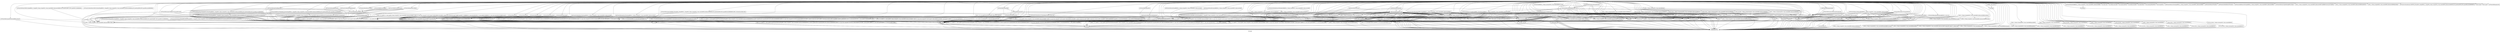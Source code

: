 digraph "Call graph" {
	label="Call graph";

	Node0x804f372a0 [shape=record,label="{external node}"];
	Node0x804f372a0 -> Node0x804f37060;
	Node0x804f372a0 -> Node0x804efbb80;
	Node0x804f372a0 -> Node0x804efbb20;
	Node0x804f372a0 -> Node0x804efbfa0;
	Node0x804f372a0 -> Node0x804efba60;
	Node0x804f372a0 -> Node0x804f371b0;
	Node0x804f372a0 -> Node0x804f37000;
	Node0x804f372a0 -> Node0x804efbd90;
	Node0x804f372a0 -> Node0x804efbeb0;
	Node0x804f372a0 -> Node0x804efbd00;
	Node0x804f372a0 -> Node0x804efbc70;
	Node0x804f372a0 -> Node0x805461b50;
	Node0x804f372a0 -> Node0x805461a90;
	Node0x804f372a0 -> Node0x805461be0;
	Node0x804f372a0 -> Node0x805461ca0;
	Node0x804f372a0 -> Node0x805461d00;
	Node0x804f372a0 -> Node0x805461f40;
	Node0x804f372a0 -> Node0x805461fa0;
	Node0x804f372a0 -> Node0x805461d60;
	Node0x804f372a0 -> Node0x805461dc0;
	Node0x804f372a0 -> Node0x805461e20;
	Node0x804f372a0 -> Node0x805461e80;
	Node0x804f372a0 -> Node0x805461ee0;
	Node0x804f372a0 -> Node0x8050d1000;
	Node0x804f372a0 -> Node0x8050d1060;
	Node0x804f372a0 -> Node0x8050d11e0;
	Node0x804f372a0 -> Node0x8050d10c0;
	Node0x804f372a0 -> Node0x8050d1120;
	Node0x804f372a0 -> Node0x8050d1180;
	Node0x804f372a0 -> Node0x8050d1240;
	Node0x804f372a0 -> Node0x8050d12a0;
	Node0x804f372a0 -> Node0x8050d1300;
	Node0x804f372a0 -> Node0x8050d1360;
	Node0x804f372a0 -> Node0x8050d13c0;
	Node0x804f372a0 -> Node0x8050d1540;
	Node0x804f372a0 -> Node0x8050d14e0;
	Node0x804f372a0 -> Node0x8050d15a0;
	Node0x804f372a0 -> Node0x8050d1600;
	Node0x804f372a0 -> Node0x8050d1660;
	Node0x804f372a0 -> Node0x8050d16c0;
	Node0x804f372a0 -> Node0x8050d1720;
	Node0x804f372a0 -> Node0x8050d1780;
	Node0x804f372a0 -> Node0x8050d18a0;
	Node0x804f372a0 -> Node0x8050d17e0;
	Node0x804f372a0 -> Node0x8050d1840;
	Node0x804f372a0 -> Node0x8050d1900;
	Node0x804f372a0 -> Node0x8050d1960;
	Node0x804f372a0 -> Node0x8050d1a20;
	Node0x804f372a0 -> Node0x8050d1ae0;
	Node0x804f372a0 -> Node0x8050d1b40;
	Node0x804f372a0 -> Node0x8050d1a80;
	Node0x804f372a0 -> Node0x8050d19c0;
	Node0x804f372a0 -> Node0x8050d1ba0;
	Node0x804f372a0 -> Node0x8050d1c00;
	Node0x804f372a0 -> Node0x8050d1c60;
	Node0x804f372a0 -> Node0x8050d1cc0;
	Node0x804f372a0 -> Node0x8050d1d20;
	Node0x804f372a0 -> Node0x8050d1d80;
	Node0x804f372a0 -> Node0x8050d1de0;
	Node0x804f372a0 -> Node0x8050d1f60;
	Node0x804f372a0 -> Node0x8050d1fc0;
	Node0x804f372a0 -> Node0x8050d2020;
	Node0x804f372a0 -> Node0x8050d1e40;
	Node0x804f372a0 -> Node0x8050d1ea0;
	Node0x804f372a0 -> Node0x8050d1f00;
	Node0x804f372a0 -> Node0x8050d2080;
	Node0x804f372a0 -> Node0x8050d20e0;
	Node0x804f372a0 -> Node0x8050d2140;
	Node0x804f372a0 -> Node0x8050d21a0;
	Node0x804f372a0 -> Node0x8050d2200;
	Node0x804f372a0 -> Node0x8050d2260;
	Node0x804f372a0 -> Node0x8050d22c0;
	Node0x804f372a0 -> Node0x8050d2320;
	Node0x804f372a0 -> Node0x8050d23e0;
	Node0x804f372a0 -> Node0x8050d2380;
	Node0x804f372a0 -> Node0x8050d2440;
	Node0x804f372a0 -> Node0x8050d1480;
	Node0x804f372a0 -> Node0x8050d24a0;
	Node0x804f372a0 -> Node0x8050d2500;
	Node0x804f372a0 -> Node0x8050d2740;
	Node0x804f372a0 -> Node0x8050d25c0;
	Node0x804f372a0 -> Node0x8050d2620;
	Node0x804f372a0 -> Node0x8050d2680;
	Node0x804f372a0 -> Node0x8050d26e0;
	Node0x804f372a0 -> Node0x8050d27a0;
	Node0x804f372a0 -> Node0x8050d2800;
	Node0x804f372a0 -> Node0x8050d2860;
	Node0x804f372a0 -> Node0x8050d28c0;
	Node0x804f372a0 -> Node0x8050d2920;
	Node0x804f372a0 -> Node0x8050d2980;
	Node0x804f372a0 -> Node0x8050d29e0;
	Node0x804f372a0 -> Node0x8050d2a40;
	Node0x804f372a0 -> Node0x8050d2aa0;
	Node0x804f372a0 -> Node0x8050d2b00;
	Node0x804f372a0 -> Node0x8050d2b60;
	Node0x804f372a0 -> Node0x8050d2bc0;
	Node0x804f372a0 -> Node0x8050d2c20;
	Node0x804f372a0 -> Node0x8050d2c80;
	Node0x804f372a0 -> Node0x8050d2ce0;
	Node0x804f372a0 -> Node0x8050d2d40;
	Node0x804f372a0 -> Node0x8050d2da0;
	Node0x804f372a0 -> Node0x8050d2e00;
	Node0x804f372a0 -> Node0x8050d2e60;
	Node0x804f372a0 -> Node0x8050d2ec0;
	Node0x804f372a0 -> Node0x8050d2f20;
	Node0x804f372a0 -> Node0x8050d2f80;
	Node0x804f372a0 -> Node0x8050d2fe0;
	Node0x804f372a0 -> Node0x8050d3040;
	Node0x804f372a0 -> Node0x8050d30a0;
	Node0x804f372a0 -> Node0x8050d3100;
	Node0x804f372a0 -> Node0x8050d3160;
	Node0x804f372a0 -> Node0x8050d31c0;
	Node0x804f372a0 -> Node0x8050d3220;
	Node0x804f372a0 -> Node0x8050d3280;
	Node0x804f372a0 -> Node0x8050d32e0;
	Node0x804f372a0 -> Node0x8050d3340;
	Node0x804f372a0 -> Node0x8050d33a0;
	Node0x804f372a0 -> Node0x8050d3400;
	Node0x804f372a0 -> Node0x8050d3460;
	Node0x804f372a0 -> Node0x8050d34c0;
	Node0x804f372a0 -> Node0x8050d3520;
	Node0x804f372a0 -> Node0x8050d3580;
	Node0x804f372a0 -> Node0x8050d35e0;
	Node0x804f372a0 -> Node0x8050d3640;
	Node0x804f372a0 -> Node0x8050d36a0;
	Node0x804f372a0 -> Node0x8050d3700;
	Node0x804f372a0 -> Node0x8050d3760;
	Node0x804f372a0 -> Node0x8050d37c0;
	Node0x804f372a0 -> Node0x8050d3820;
	Node0x804f372a0 -> Node0x8050d3880;
	Node0x804f372a0 -> Node0x8050d38e0;
	Node0x804f372a0 -> Node0x8050d3940;
	Node0x804f372a0 -> Node0x8050d39a0;
	Node0x804f372a0 -> Node0x8050d3a00;
	Node0x804f372a0 -> Node0x8050d3a60;
	Node0x804f372a0 -> Node0x8050d3ac0;
	Node0x804f372a0 -> Node0x8050d3b20;
	Node0x804f372a0 -> Node0x8050d3b80;
	Node0x804f372a0 -> Node0x8050d3be0;
	Node0x804f372a0 -> Node0x8050d3c40;
	Node0x804f372a0 -> Node0x8050d3ca0;
	Node0x804f372a0 -> Node0x8050d3d00;
	Node0x804f372a0 -> Node0x8050d3d60;
	Node0x804f372a0 -> Node0x8050d3dc0;
	Node0x804f372a0 -> Node0x8050d3e20;
	Node0x804f372a0 -> Node0x8050d3e80;
	Node0x804f372a0 -> Node0x8050d3ee0;
	Node0x804f372a0 -> Node0x8050d3f40;
	Node0x804f372a0 -> Node0x8050d3fa0;
	Node0x804f372a0 -> Node0x805462000;
	Node0x804f372a0 -> Node0x805462060;
	Node0x804f372a0 -> Node0x8054620c0;
	Node0x804f372a0 -> Node0x805462120;
	Node0x804f372a0 -> Node0x805462180;
	Node0x804f372a0 -> Node0x8054621e0;
	Node0x804f372a0 -> Node0x8050d1420;
	Node0x804f372a0 -> Node0x805462240;
	Node0x804f372a0 -> Node0x8054622a0;
	Node0x804f372a0 -> Node0x805462300;
	Node0x804f372a0 -> Node0x805462360;
	Node0x804f372a0 -> Node0x8054623c0;
	Node0x804f372a0 -> Node0x805462420;
	Node0x804f372a0 -> Node0x805462480;
	Node0x804f372a0 -> Node0x8054624e0;
	Node0x804f372a0 -> Node0x805462540;
	Node0x804f372a0 -> Node0x8054625a0;
	Node0x804f372a0 -> Node0x805462600;
	Node0x804f372a0 -> Node0x805462660;
	Node0x804f372a0 -> Node0x8054626c0;
	Node0x804f372a0 -> Node0x805462720;
	Node0x804f372a0 -> Node0x805462780;
	Node0x804f372a0 -> Node0x805461c40;
	Node0x804f372a0 -> Node0x8054627e0;
	Node0x804f372a0 -> Node0x805462840;
	Node0x804f372a0 -> Node0x8054628a0;
	Node0x804f372a0 -> Node0x805462900;
	Node0x804f372a0 -> Node0x8050d2560;
	Node0x804f372a0 -> Node0x805462960;
	Node0x804f372a0 -> Node0x8054629c0;
	Node0x804f372a0 -> Node0x805462a20;
	Node0x804f372a0 -> Node0x805462a80;
	Node0x804f372a0 -> Node0x805462ae0;
	Node0x804f372a0 -> Node0x805462b40;
	Node0x804f372a0 -> Node0x805462ba0;
	Node0x804f372a0 -> Node0x805462c00;
	Node0x804f372a0 -> Node0x805462c60;
	Node0x804f372a0 -> Node0x805462cc0;
	Node0x804f372a0 -> Node0x805462d20;
	Node0x804f372a0 -> Node0x805462d80;
	Node0x804f372a0 -> Node0x805462de0;
	Node0x804f37060 [shape=record,label="{_ZN7DevdCtl8ConsumerD2Ev}"];
	Node0x804f37060 -> Node0x804f371b0;
	Node0x804f37060 -> Node0x804f37000;
	Node0x804f37060 -> Node0x804efbfa0;
	Node0x804f37060 -> Node0x804efbd90;
	Node0x804f37060 -> Node0x804efbeb0;
	Node0x804f37060 -> Node0x804efbd00;
	Node0x804f37060 -> Node0x804efbc70;
	Node0x804efbb80 [shape=record,label="{_ZN7DevdCtl8ConsumerD0Ev}"];
	Node0x804efbb80 -> Node0x804f37060;
	Node0x804efbb80 -> Node0x804efbfa0;
	Node0x804efbb20 [shape=record,label="{llvm.dbg.value}"];
	Node0x804efbfa0 [shape=record,label="{_ZdlPv}"];
	Node0x804efbfa0 -> Node0x804f372d0;
	Node0x804efba60 [shape=record,label="{__gxx_personality_v0}"];
	Node0x804efba60 -> Node0x804f372d0;
	Node0x804f371b0 [shape=record,label="{syslog}"];
	Node0x804f371b0 -> Node0x804f372d0;
	Node0x804f37000 [shape=record,label="{close}"];
	Node0x804f37000 -> Node0x804f372d0;
	Node0x804efbd90 [shape=record,label="{_ZNSt3__16__treeINS_12__value_typeINS_4pairIN7DevdCtl5Event4TypeENS_12basic_stringIcNS_11char_traitsIcEENS_9allocatorIcEEEEEEPFPS4_S5_RNS_3mapISB_SB_NS_4lessISB_EENS9_INS2_IKSB_SB_EEEEEERSH_EEENS_19__map_value_compareISC_SP_NSF_ISC_EELb1EEENS9_ISP_EEE7destroyEPNS_11__tree_nodeISP_PvEE}"];
	Node0x804efbd90 -> Node0x804efbd90;
	Node0x804efbd90 -> Node0x804efbd90;
	Node0x804efbd90 -> Node0x804efbfa0;
	Node0x804efbd90 -> Node0x804efbfa0;
	Node0x804efbeb0 [shape=record,label="{_ZNSt3__110__list_impIPN7DevdCtl5EventENS_9allocatorIS3_EEED2Ev}"];
	Node0x804efbeb0 -> Node0x804efbfa0;
	Node0x804efbd00 [shape=record,label="{_ZN7DevdCtl12EventFactoryD2Ev}"];
	Node0x804efbd00 -> Node0x804efbd90;
	Node0x804efbc70 [shape=record,label="{__clang_call_terminate}"];
	Node0x804efbc70 -> Node0x805461b50;
	Node0x804efbc70 -> Node0x805461a90;
	Node0x805461b50 [shape=record,label="{__cxa_begin_catch}"];
	Node0x805461b50 -> Node0x804f372d0;
	Node0x805461a90 [shape=record,label="{_ZSt9terminatev}"];
	Node0x805461a90 -> Node0x804f372d0;
	Node0x805461be0 [shape=record,label="{_ZN7DevdCtl8ConsumerC2EPFPNS_5EventENS1_4TypeERNSt3__13mapINS4_12basic_stringIcNS4_11char_traitsIcEENS4_9allocatorIcEEEESB_NS4_4lessISB_EENS9_INS4_4pairIKSB_SB_EEEEEERSF_EPNS_12EventFactory6RecordEm}"];
	Node0x805461be0 -> Node0x804f372d0;
	Node0x805461be0 -> Node0x805461c40;
	Node0x805461be0 -> Node0x804efbfa0;
	Node0x805461be0 -> Node0x804efbd90;
	Node0x805461ca0 [shape=record,label="{_ZN7DevdCtl8Consumer18DisconnectFromDevdEv}"];
	Node0x805461ca0 -> Node0x804f371b0;
	Node0x805461ca0 -> Node0x804f37000;
	Node0x805461d00 [shape=record,label="{_ZN7DevdCtl8Consumer13ConnectToDevdEv}"];
	Node0x805461d00 -> Node0x804f371b0;
	Node0x805461d00 -> Node0x804f371b0;
	Node0x805461d00 -> Node0x805461d60;
	Node0x805461d00 -> Node0x805461dc0;
	Node0x805461d00 -> Node0x805461e20;
	Node0x805461d00 -> Node0x805461e80;
	Node0x805461d00 -> Node0x805461ee0;
	Node0x805461d00 -> Node0x804f371b0;
	Node0x805461d00 -> Node0x804f371b0;
	Node0x805461d00 -> Node0x804f37000;
	Node0x805461d00 -> Node0x804f371b0;
	Node0x8050d17e0 [shape=record,label="{__cxa_throw}"];
	Node0x8050d17e0 -> Node0x804f372d0;
	Node0x805461f40 [shape=record,label="{llvm.lifetime.start.p0i8}"];
	Node0x805461fa0 [shape=record,label="{llvm.memset.p0i8.i64}"];
	Node0x805461d60 [shape=record,label="{strlcpy}"];
	Node0x805461d60 -> Node0x804f372d0;
	Node0x805461dc0 [shape=record,label="{strlen}"];
	Node0x805461dc0 -> Node0x804f372d0;
	Node0x805461e20 [shape=record,label="{socket}"];
	Node0x805461e20 -> Node0x804f372d0;
	Node0x805461e80 [shape=record,label="{err}"];
	Node0x805461e80 -> Node0x804f372d0;
	Node0x805461ee0 [shape=record,label="{connect}"];
	Node0x805461ee0 -> Node0x804f372d0;
	Node0x8050d1000 [shape=record,label="{llvm.lifetime.end.p0i8}"];
	Node0x8050d1060 [shape=record,label="{_ZN7DevdCtl8Consumer9ReadEventEv}"];
	Node0x8050d1060 -> Node0x8050d10c0;
	Node0x8050d1060 -> Node0x805461dc0;
	Node0x8050d1060 -> Node0x8050d1120;
	Node0x8050d1060 -> Node0x8050d1180;
	Node0x8050d1600 [shape=record,label="{_ZN7DevdCtl8Consumer11FlushEventsEv}"];
	Node0x8050d1600 -> Node0x8050d1060;
	Node0x8050d1600 -> Node0x8050d13c0;
	Node0x8050d1600 -> Node0x804efbc70;
	Node0x8050d1600 -> Node0x804efbfa0;
	Node0x8050d1600 -> Node0x804efbfa0;
	Node0x8050d11e0 [shape=record,label="{llvm.dbg.declare}"];
	Node0x8050d10c0 [shape=record,label="{recv}"];
	Node0x8050d10c0 -> Node0x804f372d0;
	Node0x8050d1120 [shape=record,label="{_ZNKSt3__121__basic_string_commonILb1EE20__throw_length_errorEv}"];
	Node0x8050d1120 -> Node0x804f372d0;
	Node0x8050d1180 [shape=record,label="{_Znwm}"];
	Node0x8050d1180 -> Node0x804f372d0;
	Node0x8050d1240 [shape=record,label="{llvm.memcpy.p0i8.p0i8.i64}"];
	Node0x8050d12a0 [shape=record,label="{_ZN7DevdCtl8Consumer22ReplayUnconsumedEventsEb}"];
	Node0x8050d12a0 -> Node0x804f371b0;
	Node0x8050d12a0 -> Node0x804f372d0;
	Node0x8050d12a0 -> Node0x804f372d0;
	Node0x8050d12a0 -> Node0x804efbfa0;
	Node0x8050d12a0 -> Node0x804f371b0;
	Node0x8050d1300 [shape=record,label="{_ZN7DevdCtl8Consumer9SaveEventERKNS_5EventE}"];
	Node0x8050d1300 -> Node0x804f372d0;
	Node0x8050d1300 -> Node0x8050d1180;
	Node0x8050d1360 [shape=record,label="{_ZN7DevdCtl8Consumer9NextEventEv}"];
	Node0x8050d1360 -> Node0x8050d1060;
	Node0x8050d1360 -> Node0x8050d13c0;
	Node0x8050d1360 -> Node0x804efbc70;
	Node0x8050d1360 -> Node0x8050d1420;
	Node0x8050d1360 -> Node0x8050d1480;
	Node0x8050d1360 -> Node0x804efbfa0;
	Node0x8050d1360 -> Node0x804efbfa0;
	Node0x8050d1360 -> Node0x805461b50;
	Node0x8050d1360 -> Node0x804f372d0;
	Node0x8050d1360 -> Node0x804f371b0;
	Node0x8050d1360 -> Node0x804f37000;
	Node0x8050d1360 -> Node0x8050d14e0;
	Node0x8050d1360 -> Node0x8050d14e0;
	Node0x8050d1360 -> Node0x804efbc70;
	Node0x8050d13c0 [shape=record,label="{_ZNSt3__112basic_stringIcNS_11char_traitsIcEENS_9allocatorIcEEE7reserveEm}"];
	Node0x8050d13c0 -> Node0x804f372d0;
	Node0x8050d1540 [shape=record,label="{llvm.eh.typeid.for}"];
	Node0x8050d14e0 [shape=record,label="{__cxa_end_catch}"];
	Node0x8050d14e0 -> Node0x804f372d0;
	Node0x8050d15a0 [shape=record,label="{_ZN7DevdCtl8Consumer13ProcessEventsEv}"];
	Node0x8050d15a0 -> Node0x8050d1360;
	Node0x8050d15a0 -> Node0x804f372d0;
	Node0x8050d15a0 -> Node0x804f372d0;
	Node0x8050d15a0 -> Node0x8050d1180;
	Node0x8050d15a0 -> Node0x804f372d0;
	Node0x8050d15a0 -> Node0x8050d1360;
	Node0x8050d1660 [shape=record,label="{_ZN7DevdCtl8Consumer13EventsPendingEv}"];
	Node0x8050d1660 -> Node0x8050d16c0;
	Node0x8050d1660 -> Node0x8050d1720;
	Node0x8050d1660 -> Node0x805461e80;
	Node0x8050d1660 -> Node0x8050d1780;
	Node0x8050d1660 -> Node0x804f372d0;
	Node0x8050d1660 -> Node0x8050d17e0;
	Node0x8050d1660 -> Node0x8050d1840;
	Node0x8050d1660 -> Node0x8050d1780;
	Node0x8050d1660 -> Node0x804f372d0;
	Node0x8050d1660 -> Node0x8050d17e0;
	Node0x8050d1660 -> Node0x8050d1840;
	Node0x8050d16c0 [shape=record,label="{poll}"];
	Node0x8050d16c0 -> Node0x804f372d0;
	Node0x8050d1720 [shape=record,label="{__error}"];
	Node0x8050d1720 -> Node0x804f372d0;
	Node0x8050d1780 [shape=record,label="{__cxa_allocate_exception}"];
	Node0x8050d1780 -> Node0x804f372d0;
	Node0x8050d18a0 [shape=record,label="{_ZN7DevdCtl9ExceptionD2Ev}"];
	Node0x8050d18a0 -> Node0x804efbfa0;
	Node0x8050d1840 [shape=record,label="{__cxa_free_exception}"];
	Node0x8050d1840 -> Node0x804f372d0;
	Node0x8050d1900 [shape=record,label="{_ZNK7DevdCtl5Event7DevNameERNSt3__112basic_stringIcNS1_11char_traitsIcEENS1_9allocatorIcEEEE}"];
	Node0x8050d1960 [shape=record,label="{_ZNK7DevdCtl5Event8DeepCopyEv}"];
	Node0x8050d1960 -> Node0x8050d1180;
	Node0x8050d1960 -> Node0x8050d19c0;
	Node0x8050d1960 -> Node0x804efbfa0;
	Node0x8050d1a20 [shape=record,label="{_ZN7DevdCtl5EventD2Ev}"];
	Node0x8050d1a20 -> Node0x8050d1a80;
	Node0x8050d1a20 -> Node0x804efbfa0;
	Node0x8050d1a20 -> Node0x804efbfa0;
	Node0x8050d1ae0 [shape=record,label="{_ZN7DevdCtl5EventD0Ev}"];
	Node0x8050d1ae0 -> Node0x8050d1a80;
	Node0x8050d1ae0 -> Node0x804efbfa0;
	Node0x8050d1ae0 -> Node0x804efbfa0;
	Node0x8050d1ae0 -> Node0x804efbfa0;
	Node0x8050d1b40 [shape=record,label="{_ZNK7DevdCtl5Event7ProcessEv}"];
	Node0x8050d1a80 [shape=record,label="{_ZNSt3__16__treeINS_12__value_typeINS_12basic_stringIcNS_11char_traitsIcEENS_9allocatorIcEEEES7_EENS_19__map_value_compareIS7_S8_NS_4lessIS7_EELb1EEENS5_IS8_EEE7destroyEPNS_11__tree_nodeIS8_PvEE}"];
	Node0x8050d1a80 -> Node0x8050d1a80;
	Node0x8050d1a80 -> Node0x8050d1a80;
	Node0x8050d1a80 -> Node0x804efbfa0;
	Node0x8050d1a80 -> Node0x804efbfa0;
	Node0x8050d1a80 -> Node0x804efbfa0;
	Node0x8050d19c0 [shape=record,label="{_ZN7DevdCtl5EventC2ERKS0_}"];
	Node0x8050d19c0 -> Node0x8050d1180;
	Node0x8050d19c0 -> Node0x8050d1ba0;
	Node0x8050d19c0 -> Node0x8050d1a80;
	Node0x8050d19c0 -> Node0x804efbfa0;
	Node0x8050d19c0 -> Node0x8050d1c00;
	Node0x8050d1ba0 [shape=record,label="{_ZNSt3__16__treeINS_12__value_typeINS_12basic_stringIcNS_11char_traitsIcEENS_9allocatorIcEEEES7_EENS_19__map_value_compareIS7_S8_NS_4lessIS7_EELb1EEENS5_IS8_EEE30__emplace_hint_unique_key_argsIS7_JRKNS_4pairIKS7_S7_EEEEENS_15__tree_iteratorIS8_PNS_11__tree_nodeIS8_PvEElEENS_21__tree_const_iteratorIS8_SP_lEERKT_DpOT0_}"];
	Node0x8050d1ba0 -> Node0x8050d1c60;
	Node0x8050d1ba0 -> Node0x8050d1180;
	Node0x8050d1ba0 -> Node0x8050d1c00;
	Node0x8050d1ba0 -> Node0x8050d1c00;
	Node0x8050d1ba0 -> Node0x804efbfa0;
	Node0x8050d1ba0 -> Node0x804efbfa0;
	Node0x8050d1ba0 -> Node0x8050d1cc0;
	Node0x8050d1c00 [shape=record,label="{_ZNSt3__112basic_stringIcNS_11char_traitsIcEENS_9allocatorIcEEEC1ERKS5_}"];
	Node0x8050d1c00 -> Node0x804f372d0;
	Node0x8050d1c60 [shape=record,label="{_ZNSt3__16__treeINS_12__value_typeINS_12basic_stringIcNS_11char_traitsIcEENS_9allocatorIcEEEES7_EENS_19__map_value_compareIS7_S8_NS_4lessIS7_EELb1EEENS5_IS8_EEE12__find_equalIS7_EERPNS_16__tree_node_baseIPvEENS_21__tree_const_iteratorIS8_PNS_11__tree_nodeIS8_SH_EElEERPNS_15__tree_end_nodeISJ_EESK_RKT_}"];
	Node0x8050d1c60 -> Node0x8050d1d20;
	Node0x8050d1c60 -> Node0x8050d1d20;
	Node0x8050d1c60 -> Node0x8050d1d80;
	Node0x8050d1c60 -> Node0x8050d1d20;
	Node0x8050d1c60 -> Node0x8050d1d20;
	Node0x8050d1c60 -> Node0x8050d1d80;
	Node0x8050d1cc0 [shape=record,label="{_ZNSt3__127__tree_balance_after_insertIPNS_16__tree_node_baseIPvEEEEvT_S5_}"];
	Node0x8050d1d20 [shape=record,label="{memcmp}"];
	Node0x8050d1d20 -> Node0x804f372d0;
	Node0x8050d1d80 [shape=record,label="{_ZNSt3__16__treeINS_12__value_typeINS_12basic_stringIcNS_11char_traitsIcEENS_9allocatorIcEEEES7_EENS_19__map_value_compareIS7_S8_NS_4lessIS7_EELb1EEENS5_IS8_EEE12__find_equalIS7_EERPNS_16__tree_node_baseIPvEERPNS_15__tree_end_nodeISJ_EERKT_}"];
	Node0x8050d1d80 -> Node0x8050d1d20;
	Node0x8050d1d80 -> Node0x8050d1d20;
	Node0x8050d1de0 [shape=record,label="{_ZNK7DevdCtl10DevfsEvent7DevNameERNSt3__112basic_stringIcNS1_11char_traitsIcEENS1_9allocatorIcEEEE}"];
	Node0x8050d1de0 -> Node0x8050d1e40;
	Node0x8050d1de0 -> Node0x8050d1ea0;
	Node0x8050d1de0 -> Node0x804efbc70;
	Node0x8050d1de0 -> Node0x804efbfa0;
	Node0x8050d1de0 -> Node0x804efbfa0;
	Node0x8050d1de0 -> Node0x8050d1e40;
	Node0x8050d1de0 -> Node0x8050d1f00;
	Node0x8050d1de0 -> Node0x804efbfa0;
	Node0x8050d1de0 -> Node0x804efbfa0;
	Node0x8050d1f60 [shape=record,label="{_ZNK7DevdCtl10DevfsEvent8DeepCopyEv}"];
	Node0x8050d1f60 -> Node0x8050d1180;
	Node0x8050d1f60 -> Node0x8050d19c0;
	Node0x8050d1f60 -> Node0x804efbfa0;
	Node0x8050d1fc0 [shape=record,label="{_ZN7DevdCtl10DevfsEventD0Ev}"];
	Node0x8050d1fc0 -> Node0x8050d1a80;
	Node0x8050d1fc0 -> Node0x804efbfa0;
	Node0x8050d1fc0 -> Node0x804efbfa0;
	Node0x8050d1fc0 -> Node0x804efbfa0;
	Node0x8050d2020 [shape=record,label="{_ZNK7DevdCtl10DevfsEvent7ProcessEv}"];
	Node0x8050d1e40 [shape=record,label="{_ZNSt3__16__treeINS_12__value_typeINS_12basic_stringIcNS_11char_traitsIcEENS_9allocatorIcEEEES7_EENS_19__map_value_compareIS7_S8_NS_4lessIS7_EELb1EEENS5_IS8_EEE4findIS7_EENS_15__tree_iteratorIS8_PNS_11__tree_nodeIS8_PvEElEERKT_}"];
	Node0x8050d1e40 -> Node0x8050d1d20;
	Node0x8050d1e40 -> Node0x8050d1d20;
	Node0x8050d1ea0 [shape=record,label="{_ZNKSt3__112basic_stringIcNS_11char_traitsIcEENS_9allocatorIcEEE7compareEmmPKcm}"];
	Node0x8050d1ea0 -> Node0x804f372d0;
	Node0x8050d1f00 [shape=record,label="{_ZNSt3__112basic_stringIcNS_11char_traitsIcEENS_9allocatorIcEEEaSERKS5_}"];
	Node0x8050d1f00 -> Node0x804f372d0;
	Node0x8050d2080 [shape=record,label="{_ZNK7DevdCtl9GeomEvent7DevNameERNSt3__112basic_stringIcNS1_11char_traitsIcEENS1_9allocatorIcEEEE}"];
	Node0x8050d2080 -> Node0x8050d1e40;
	Node0x8050d2080 -> Node0x8050d1ea0;
	Node0x8050d2080 -> Node0x804efbc70;
	Node0x8050d2080 -> Node0x804efbfa0;
	Node0x8050d2080 -> Node0x8050d1e40;
	Node0x8050d2080 -> Node0x8050d1f00;
	Node0x8050d2080 -> Node0x804efbfa0;
	Node0x8050d2080 -> Node0x804efbfa0;
	Node0x8050d2080 -> Node0x804efbfa0;
	Node0x8050d2080 -> Node0x8050d1e40;
	Node0x8050d2080 -> Node0x8050d1f00;
	Node0x8050d2080 -> Node0x804efbfa0;
	Node0x8050d2080 -> Node0x804efbfa0;
	Node0x8050d20e0 [shape=record,label="{_ZNK7DevdCtl9GeomEvent8DeepCopyEv}"];
	Node0x8050d20e0 -> Node0x8050d1180;
	Node0x8050d20e0 -> Node0x8050d19c0;
	Node0x8050d20e0 -> Node0x8050d1c00;
	Node0x8050d20e0 -> Node0x8050d1a80;
	Node0x8050d20e0 -> Node0x804efbfa0;
	Node0x8050d20e0 -> Node0x804efbfa0;
	Node0x8050d20e0 -> Node0x804efbfa0;
	Node0x8050d2140 [shape=record,label="{_ZN7DevdCtl9GeomEventD2Ev}"];
	Node0x8050d2140 -> Node0x804efbfa0;
	Node0x8050d2140 -> Node0x8050d1a80;
	Node0x8050d2140 -> Node0x804efbfa0;
	Node0x8050d2140 -> Node0x804efbfa0;
	Node0x8050d21a0 [shape=record,label="{_ZN7DevdCtl9GeomEventD0Ev}"];
	Node0x8050d21a0 -> Node0x804efbfa0;
	Node0x8050d21a0 -> Node0x8050d1a80;
	Node0x8050d21a0 -> Node0x804efbfa0;
	Node0x8050d21a0 -> Node0x804efbfa0;
	Node0x8050d21a0 -> Node0x804efbfa0;
	Node0x8050d2200 [shape=record,label="{_ZNK7DevdCtl8ZfsEvent7DevNameERNSt3__112basic_stringIcNS1_11char_traitsIcEENS1_9allocatorIcEEEE}"];
	Node0x8050d2260 [shape=record,label="{_ZNK7DevdCtl8ZfsEvent8DeepCopyEv}"];
	Node0x8050d2260 -> Node0x8050d1180;
	Node0x8050d2260 -> Node0x8050d19c0;
	Node0x8050d2260 -> Node0x804efbfa0;
	Node0x8050d22c0 [shape=record,label="{_ZN7DevdCtl8ZfsEventD0Ev}"];
	Node0x8050d22c0 -> Node0x8050d1a80;
	Node0x8050d22c0 -> Node0x804efbfa0;
	Node0x8050d22c0 -> Node0x804efbfa0;
	Node0x8050d22c0 -> Node0x804efbfa0;
	Node0x8050d2320 [shape=record,label="{_GLOBAL__sub_I_event.cc}"];
	Node0x8050d2320 -> Node0x8050d2380;
	Node0x8050d23e0 [shape=record,label="{_ZNSt3__112basic_stringIcNS_11char_traitsIcEENS_9allocatorIcEEED2Ev}"];
	Node0x8050d23e0 -> Node0x804f372d0;
	Node0x8050d2380 [shape=record,label="{__cxa_atexit}"];
	Node0x8050d2380 -> Node0x804f372d0;
	Node0x8050d2440 [shape=record,label="{_ZN7DevdCtl5Event7BuilderENS0_4TypeERNSt3__13mapINS2_12basic_stringIcNS2_11char_traitsIcEENS2_9allocatorIcEEEES9_NS2_4lessIS9_EENS7_INS2_4pairIKS9_S9_EEEEEERSD_}"];
	Node0x8050d2440 -> Node0x8050d1180;
	Node0x8050d2440 -> Node0x8050d1c00;
	Node0x8050d2440 -> Node0x804efbfa0;
	Node0x8050d1480 [shape=record,label="{_ZN7DevdCtl5Event11CreateEventERKNS_12EventFactoryERKNSt3__112basic_stringIcNS4_11char_traitsIcEENS4_9allocatorIcEEEE}"];
	Node0x8050d1480 -> Node0x8050d1180;
	Node0x8050d1480 -> Node0x8050d24a0;
	Node0x8050d1480 -> Node0x805461b50;
	Node0x8050d1480 -> Node0x804f372d0;
	Node0x8050d1480 -> Node0x8050d14e0;
	Node0x8050d1480 -> Node0x8050d14e0;
	Node0x8050d1480 -> Node0x8050d1e40;
	Node0x8050d1480 -> Node0x804efbfa0;
	Node0x8050d1480 -> Node0x8050d1d80;
	Node0x8050d1480 -> Node0x8050d1180;
	Node0x8050d1480 -> Node0x8050d1cc0;
	Node0x8050d1480 -> Node0x8050d2500;
	Node0x8050d1480 -> Node0x804efbfa0;
	Node0x8050d1480 -> Node0x804efbfa0;
	Node0x8050d1480 -> Node0x804efbfa0;
	Node0x8050d1480 -> Node0x8050d1c00;
	Node0x8050d1480 -> Node0x8050d2560;
	Node0x8050d1480 -> Node0x804efbfa0;
	Node0x8050d1480 -> Node0x804efbfa0;
	Node0x8050d1480 -> Node0x804efbc70;
	Node0x8050d24a0 [shape=record,label="{_ZN7DevdCtl5Event16ParseEventStringENS0_4TypeERKNSt3__112basic_stringIcNS2_11char_traitsIcEENS2_9allocatorIcEEEERNS2_3mapIS8_S8_NS2_4lessIS8_EENS6_INS2_4pairIS9_S8_EEEEEE}"];
	Node0x8050d24a0 -> Node0x8050d1780;
	Node0x8050d24a0 -> Node0x804f372d0;
	Node0x8050d24a0 -> Node0x8050d17e0;
	Node0x8050d24a0 -> Node0x8050d1840;
	Node0x8050d24a0 -> Node0x8050d25c0;
	Node0x8050d24a0 -> Node0x8050d1d80;
	Node0x8050d24a0 -> Node0x8050d1180;
	Node0x8050d24a0 -> Node0x8050d1cc0;
	Node0x8050d24a0 -> Node0x8050d13c0;
	Node0x8050d24a0 -> Node0x804efbc70;
	Node0x8050d24a0 -> Node0x804efbfa0;
	Node0x8050d24a0 -> Node0x804efbfa0;
	Node0x8050d24a0 -> Node0x8050d2620;
	Node0x8050d24a0 -> Node0x8050d1d20;
	Node0x8050d24a0 -> Node0x8050d25c0;
	Node0x8050d24a0 -> Node0x8050d1d80;
	Node0x8050d24a0 -> Node0x804efbfa0;
	Node0x8050d24a0 -> Node0x804efbfa0;
	Node0x8050d24a0 -> Node0x8050d1180;
	Node0x8050d24a0 -> Node0x8050d1cc0;
	Node0x8050d24a0 -> Node0x8050d13c0;
	Node0x8050d24a0 -> Node0x804efbc70;
	Node0x8050d24a0 -> Node0x804efbfa0;
	Node0x8050d24a0 -> Node0x804efbfa0;
	Node0x8050d24a0 -> Node0x804efbfa0;
	Node0x8050d24a0 -> Node0x804efbfa0;
	Node0x8050d24a0 -> Node0x8050d1780;
	Node0x8050d24a0 -> Node0x804f372d0;
	Node0x8050d24a0 -> Node0x8050d17e0;
	Node0x8050d24a0 -> Node0x8050d1840;
	Node0x8050d24a0 -> Node0x8050d1780;
	Node0x8050d24a0 -> Node0x804f372d0;
	Node0x8050d24a0 -> Node0x8050d17e0;
	Node0x8050d24a0 -> Node0x8050d1840;
	Node0x8050d24a0 -> Node0x8050d2680;
	Node0x8050d24a0 -> Node0x8050d1780;
	Node0x8050d24a0 -> Node0x804f372d0;
	Node0x8050d24a0 -> Node0x8050d17e0;
	Node0x8050d24a0 -> Node0x8050d1840;
	Node0x8050d24a0 -> Node0x8050d25c0;
	Node0x8050d24a0 -> Node0x8050d1780;
	Node0x8050d24a0 -> Node0x804f372d0;
	Node0x8050d24a0 -> Node0x8050d17e0;
	Node0x8050d24a0 -> Node0x8050d1840;
	Node0x8050d24a0 -> Node0x8050d25c0;
	Node0x8050d24a0 -> Node0x8050d26e0;
	Node0x8050d24a0 -> Node0x8050d1f00;
	Node0x8050d24a0 -> Node0x804efbfa0;
	Node0x8050d24a0 -> Node0x804efbfa0;
	Node0x8050d24a0 -> Node0x804efbfa0;
	Node0x8050d24a0 -> Node0x804efbfa0;
	Node0x8050d2500 [shape=record,label="{_ZNSt3__112basic_stringIcNS_11char_traitsIcEENS_9allocatorIcEEE6assignEPKc}"];
	Node0x8050d2500 -> Node0x804f372d0;
	Node0x8050d2740 [shape=record,label="{_ZN7DevdCtl14ParseExceptionD2Ev}"];
	Node0x8050d2740 -> Node0x804efbfa0;
	Node0x8050d2740 -> Node0x804efbfa0;
	Node0x8050d25c0 [shape=record,label="{_ZNSt3__112basic_stringIcNS_11char_traitsIcEENS_9allocatorIcEEEC1ERKS5_mmRKS4_}"];
	Node0x8050d25c0 -> Node0x804f372d0;
	Node0x8050d2620 [shape=record,label="{memchr}"];
	Node0x8050d2620 -> Node0x804f372d0;
	Node0x8050d2680 [shape=record,label="{_ZNKSt3__112basic_stringIcNS_11char_traitsIcEENS_9allocatorIcEEE4findEcm}"];
	Node0x8050d2680 -> Node0x804f372d0;
	Node0x8050d26e0 [shape=record,label="{_ZNSt3__16__treeINS_12__value_typeINS_12basic_stringIcNS_11char_traitsIcEENS_9allocatorIcEEEES7_EENS_19__map_value_compareIS7_S8_NS_4lessIS7_EELb1EEENS5_IS8_EEE25__emplace_unique_key_argsIS7_JRKNS_21piecewise_construct_tENS_5tupleIJRKS7_EEENSJ_IJEEEEEENS_4pairINS_15__tree_iteratorIS8_PNS_11__tree_nodeIS8_PvEElEEbEERKT_DpOT0_}"];
	Node0x8050d26e0 -> Node0x8050d1d80;
	Node0x8050d26e0 -> Node0x8050d1180;
	Node0x8050d26e0 -> Node0x8050d1c00;
	Node0x8050d26e0 -> Node0x804efbfa0;
	Node0x8050d26e0 -> Node0x8050d1cc0;
	Node0x8050d27a0 [shape=record,label="{_ZNK7DevdCtl5Event9IsDiskDevEv}"];
	Node0x8050d27a0 -> Node0x804f372d0;
	Node0x8050d27a0 -> Node0x804efbfa0;
	Node0x8050d27a0 -> Node0x8050d2800;
	Node0x8050d27a0 -> Node0x8050d2620;
	Node0x8050d27a0 -> Node0x8050d1d20;
	Node0x8050d27a0 -> Node0x804efbfa0;
	Node0x8050d27a0 -> Node0x8050d2620;
	Node0x8050d27a0 -> Node0x8050d1d20;
	Node0x8050d2800 [shape=record,label="{_ZNKSt3__112basic_stringIcNS_11char_traitsIcEENS_9allocatorIcEEE5rfindEcm}"];
	Node0x8050d2800 -> Node0x804f372d0;
	Node0x8050d2860 [shape=record,label="{_ZN7DevdCtl5Event12TypeToStringENS0_4TypeE}"];
	Node0x8050d28c0 [shape=record,label="{_ZNK7DevdCtl5Event5ValueERKNSt3__112basic_stringIcNS1_11char_traitsIcEENS1_9allocatorIcEEEE}"];
	Node0x8050d28c0 -> Node0x8050d1e40;
	Node0x8050d2920 [shape=record,label="{_ZNK7DevdCtl5Event8ContainsERKNSt3__112basic_stringIcNS1_11char_traitsIcEENS1_9allocatorIcEEEE}"];
	Node0x8050d2920 -> Node0x8050d1e40;
	Node0x8050d2980 [shape=record,label="{_ZNK7DevdCtl5Event8ToStringEv}"];
	Node0x8050d2980 -> Node0x8050d29e0;
	Node0x8050d2980 -> Node0x8050d2a40;
	Node0x8050d2980 -> Node0x8050d2aa0;
	Node0x8050d2980 -> Node0x8050d2b00;
	Node0x8050d2980 -> Node0x8050d1e40;
	Node0x8050d2980 -> Node0x804efbfa0;
	Node0x8050d2980 -> Node0x8050d2b60;
	Node0x8050d2980 -> Node0x8050d2b60;
	Node0x8050d2980 -> Node0x804efbfa0;
	Node0x8050d2980 -> Node0x8050d1e40;
	Node0x8050d2980 -> Node0x804efbfa0;
	Node0x8050d2980 -> Node0x8050d1ea0;
	Node0x8050d2980 -> Node0x804efbc70;
	Node0x8050d2980 -> Node0x8050d2b60;
	Node0x8050d2980 -> Node0x8050d2b60;
	Node0x8050d2980 -> Node0x804efbfa0;
	Node0x8050d2980 -> Node0x805461dc0;
	Node0x8050d2980 -> Node0x8050d2b60;
	Node0x8050d2980 -> Node0x8050d2b60;
	Node0x8050d2980 -> Node0x8050d2bc0;
	Node0x8050d2980 -> Node0x8050d2c20;
	Node0x8050d2980 -> Node0x804f372d0;
	Node0x8050d2980 -> Node0x8050d2c80;
	Node0x8050d2980 -> Node0x8050d2c80;
	Node0x8050d2980 -> Node0x8050d2ce0;
	Node0x8050d2980 -> Node0x8050d2d40;
	Node0x8050d2980 -> Node0x8050d2b60;
	Node0x8050d2980 -> Node0x8050d2b60;
	Node0x8050d2980 -> Node0x8050d2b60;
	Node0x8050d2980 -> Node0x8050d2b60;
	Node0x8050d2980 -> Node0x8050d2da0;
	Node0x8050d2980 -> Node0x804efbfa0;
	Node0x8050d2980 -> Node0x8050d2e00;
	Node0x8050d2980 -> Node0x8050d2aa0;
	Node0x8050d2980 -> Node0x8050d2b00;
	Node0x8050d2980 -> Node0x804efbfa0;
	Node0x8050d2980 -> Node0x8050d2e00;
	Node0x8050d2980 -> Node0x8050d2aa0;
	Node0x8050d2980 -> Node0x8050d2b00;
	Node0x8050d29e0 [shape=record,label="{_ZNSt3__18ios_base4initEPv}"];
	Node0x8050d29e0 -> Node0x804f372d0;
	Node0x8050d2a40 [shape=record,label="{_ZNSt3__115basic_streambufIcNS_11char_traitsIcEEEC2Ev}"];
	Node0x8050d2a40 -> Node0x804f372d0;
	Node0x8050d2aa0 [shape=record,label="{_ZNSt3__114basic_iostreamIcNS_11char_traitsIcEEED2Ev}"];
	Node0x8050d2aa0 -> Node0x804f372d0;
	Node0x8050d2b00 [shape=record,label="{_ZNSt3__19basic_iosIcNS_11char_traitsIcEEED2Ev}"];
	Node0x8050d2b00 -> Node0x804f372d0;
	Node0x8050d2b60 [shape=record,label="{_ZNSt3__124__put_character_sequenceIcNS_11char_traitsIcEEEERNS_13basic_ostreamIT_T0_EES7_PKS4_m}"];
	Node0x8050d2b60 -> Node0x8050d2e60;
	Node0x8050d2b60 -> Node0x8050d2bc0;
	Node0x8050d2b60 -> Node0x8050d2c20;
	Node0x8050d2b60 -> Node0x804f372d0;
	Node0x8050d2b60 -> Node0x8050d2c80;
	Node0x8050d2b60 -> Node0x8050d2c80;
	Node0x8050d2b60 -> Node0x8050d2ec0;
	Node0x8050d2b60 -> Node0x8050d2f20;
	Node0x8050d2b60 -> Node0x8050d2f80;
	Node0x8050d2b60 -> Node0x8050d2f80;
	Node0x8050d2b60 -> Node0x805461b50;
	Node0x8050d2b60 -> Node0x8050d2fe0;
	Node0x8050d2b60 -> Node0x8050d14e0;
	Node0x8050d2b60 -> Node0x8050d14e0;
	Node0x8050d2b60 -> Node0x804efbc70;
	Node0x8050d2bc0 [shape=record,label="{_ZNKSt3__18ios_base6getlocEv}"];
	Node0x8050d2bc0 -> Node0x804f372d0;
	Node0x8050d2c20 [shape=record,label="{_ZNKSt3__16locale9use_facetERNS0_2idE}"];
	Node0x8050d2c20 -> Node0x804f372d0;
	Node0x8050d2c80 [shape=record,label="{_ZNSt3__16localeD1Ev}"];
	Node0x8050d2c80 -> Node0x804f372d0;
	Node0x8050d2ce0 [shape=record,label="{_ZNSt3__113basic_ostreamIcNS_11char_traitsIcEEE3putEc}"];
	Node0x8050d2ce0 -> Node0x804f372d0;
	Node0x8050d2d40 [shape=record,label="{_ZNSt3__113basic_ostreamIcNS_11char_traitsIcEEE5flushEv}"];
	Node0x8050d2d40 -> Node0x804f372d0;
	Node0x8050d2da0 [shape=record,label="{_ZNKSt3__115basic_stringbufIcNS_11char_traitsIcEENS_9allocatorIcEEE3strEv}"];
	Node0x8050d2da0 -> Node0x8050d1120;
	Node0x8050d2da0 -> Node0x8050d1180;
	Node0x8050d2da0 -> Node0x8050d1120;
	Node0x8050d2da0 -> Node0x8050d1180;
	Node0x8050d2e00 [shape=record,label="{_ZNSt3__115basic_streambufIcNS_11char_traitsIcEEED2Ev}"];
	Node0x8050d2e00 -> Node0x804f372d0;
	Node0x8050d2e60 [shape=record,label="{_ZNSt3__113basic_ostreamIcNS_11char_traitsIcEEE6sentryC1ERS3_}"];
	Node0x8050d2e60 -> Node0x804f372d0;
	Node0x8050d2ec0 [shape=record,label="{_ZNSt3__116__pad_and_outputIcNS_11char_traitsIcEEEENS_19ostreambuf_iteratorIT_T0_EES6_PKS4_S8_S8_RNS_8ios_baseES4_}"];
	Node0x8050d2ec0 -> Node0x804f372d0;
	Node0x8050d2ec0 -> Node0x8050d1180;
	Node0x8050d2ec0 -> Node0x804f372d0;
	Node0x8050d2ec0 -> Node0x804efbfa0;
	Node0x8050d2ec0 -> Node0x804efbfa0;
	Node0x8050d2ec0 -> Node0x804f372d0;
	Node0x8050d2f20 [shape=record,label="{_ZNSt3__18ios_base5clearEj}"];
	Node0x8050d2f20 -> Node0x804f372d0;
	Node0x8050d2f80 [shape=record,label="{_ZNSt3__113basic_ostreamIcNS_11char_traitsIcEEE6sentryD1Ev}"];
	Node0x8050d2f80 -> Node0x804f372d0;
	Node0x8050d2fe0 [shape=record,label="{_ZNSt3__18ios_base33__set_badbit_and_consider_rethrowEv}"];
	Node0x8050d2fe0 -> Node0x804f372d0;
	Node0x8050d3040 [shape=record,label="{_ZNSt3__115basic_stringbufIcNS_11char_traitsIcEENS_9allocatorIcEEED2Ev}"];
	Node0x8050d3040 -> Node0x804efbfa0;
	Node0x8050d3040 -> Node0x8050d2e00;
	Node0x8050d30a0 [shape=record,label="{_ZNSt3__115basic_stringbufIcNS_11char_traitsIcEENS_9allocatorIcEEED0Ev}"];
	Node0x8050d30a0 -> Node0x804efbfa0;
	Node0x8050d30a0 -> Node0x8050d2e00;
	Node0x8050d30a0 -> Node0x804efbfa0;
	Node0x8050d3100 [shape=record,label="{_ZNSt3__115basic_streambufIcNS_11char_traitsIcEEE5imbueERKNS_6localeE}"];
	Node0x8050d3100 -> Node0x804f372d0;
	Node0x8050d3160 [shape=record,label="{_ZNSt3__115basic_streambufIcNS_11char_traitsIcEEE6setbufEPcl}"];
	Node0x8050d3160 -> Node0x804f372d0;
	Node0x8050d31c0 [shape=record,label="{_ZNSt3__115basic_stringbufIcNS_11char_traitsIcEENS_9allocatorIcEEE7seekoffExNS_8ios_base7seekdirEj}"];
	Node0x8050d3220 [shape=record,label="{_ZNSt3__115basic_stringbufIcNS_11char_traitsIcEENS_9allocatorIcEEE7seekposENS_4fposI11__mbstate_tEEj}"];
	Node0x8050d3220 -> Node0x804f372d0;
	Node0x8050d3280 [shape=record,label="{_ZNSt3__115basic_streambufIcNS_11char_traitsIcEEE4syncEv}"];
	Node0x8050d3280 -> Node0x804f372d0;
	Node0x8050d32e0 [shape=record,label="{_ZNSt3__115basic_streambufIcNS_11char_traitsIcEEE9showmanycEv}"];
	Node0x8050d32e0 -> Node0x804f372d0;
	Node0x8050d3340 [shape=record,label="{_ZNSt3__115basic_streambufIcNS_11char_traitsIcEEE6xsgetnEPcl}"];
	Node0x8050d3340 -> Node0x804f372d0;
	Node0x8050d33a0 [shape=record,label="{_ZNSt3__115basic_stringbufIcNS_11char_traitsIcEENS_9allocatorIcEEE9underflowEv}"];
	Node0x8050d3400 [shape=record,label="{_ZNSt3__115basic_streambufIcNS_11char_traitsIcEEE5uflowEv}"];
	Node0x8050d3400 -> Node0x804f372d0;
	Node0x8050d3460 [shape=record,label="{_ZNSt3__115basic_stringbufIcNS_11char_traitsIcEENS_9allocatorIcEEE9pbackfailEi}"];
	Node0x8050d34c0 [shape=record,label="{_ZNSt3__115basic_streambufIcNS_11char_traitsIcEEE6xsputnEPKcl}"];
	Node0x8050d34c0 -> Node0x804f372d0;
	Node0x8050d3520 [shape=record,label="{_ZNSt3__115basic_stringbufIcNS_11char_traitsIcEENS_9allocatorIcEEE8overflowEi}"];
	Node0x8050d3520 -> Node0x8050d3580;
	Node0x8050d3520 -> Node0x8050d35e0;
	Node0x8050d3520 -> Node0x805461b50;
	Node0x8050d3520 -> Node0x8050d14e0;
	Node0x8050d3520 -> Node0x804f372d0;
	Node0x8050d3580 [shape=record,label="{_ZNSt3__112basic_stringIcNS_11char_traitsIcEENS_9allocatorIcEEE9push_backEc}"];
	Node0x8050d3580 -> Node0x804f372d0;
	Node0x8050d35e0 [shape=record,label="{_ZNSt3__112basic_stringIcNS_11char_traitsIcEENS_9allocatorIcEEE6resizeEmc}"];
	Node0x8050d35e0 -> Node0x804f372d0;
	Node0x8050d3640 [shape=record,label="{_ZNSt3__113basic_istreamIcNS_11char_traitsIcEEED1Ev}"];
	Node0x8050d3640 -> Node0x804f372d0;
	Node0x8050d36a0 [shape=record,label="{_ZNSt3__113basic_istreamIcNS_11char_traitsIcEEED0Ev}"];
	Node0x8050d36a0 -> Node0x804f372d0;
	Node0x8050d3700 [shape=record,label="{_ZTv0_n24_NSt3__113basic_istreamIcNS_11char_traitsIcEEED1Ev}"];
	Node0x8050d3700 -> Node0x804f372d0;
	Node0x8050d3760 [shape=record,label="{_ZTv0_n24_NSt3__113basic_istreamIcNS_11char_traitsIcEEED0Ev}"];
	Node0x8050d3760 -> Node0x804f372d0;
	Node0x8050d37c0 [shape=record,label="{_ZNSt3__113basic_ostreamIcNS_11char_traitsIcEEED1Ev}"];
	Node0x8050d37c0 -> Node0x804f372d0;
	Node0x8050d3820 [shape=record,label="{_ZNSt3__113basic_ostreamIcNS_11char_traitsIcEEED0Ev}"];
	Node0x8050d3820 -> Node0x804f372d0;
	Node0x8050d3880 [shape=record,label="{_ZTv0_n24_NSt3__113basic_ostreamIcNS_11char_traitsIcEEED1Ev}"];
	Node0x8050d3880 -> Node0x804f372d0;
	Node0x8050d38e0 [shape=record,label="{_ZTv0_n24_NSt3__113basic_ostreamIcNS_11char_traitsIcEEED0Ev}"];
	Node0x8050d38e0 -> Node0x804f372d0;
	Node0x8050d3940 [shape=record,label="{_ZNSt3__114basic_iostreamIcNS_11char_traitsIcEEED1Ev}"];
	Node0x8050d3940 -> Node0x804f372d0;
	Node0x8050d39a0 [shape=record,label="{_ZNSt3__114basic_iostreamIcNS_11char_traitsIcEEED0Ev}"];
	Node0x8050d39a0 -> Node0x804f372d0;
	Node0x8050d3a00 [shape=record,label="{_ZThn16_NSt3__114basic_iostreamIcNS_11char_traitsIcEEED1Ev}"];
	Node0x8050d3a00 -> Node0x804f372d0;
	Node0x8050d3a60 [shape=record,label="{_ZThn16_NSt3__114basic_iostreamIcNS_11char_traitsIcEEED0Ev}"];
	Node0x8050d3a60 -> Node0x804f372d0;
	Node0x8050d3ac0 [shape=record,label="{_ZTv0_n24_NSt3__114basic_iostreamIcNS_11char_traitsIcEEED1Ev}"];
	Node0x8050d3ac0 -> Node0x804f372d0;
	Node0x8050d3b20 [shape=record,label="{_ZTv0_n24_NSt3__114basic_iostreamIcNS_11char_traitsIcEEED0Ev}"];
	Node0x8050d3b20 -> Node0x804f372d0;
	Node0x8050d3b80 [shape=record,label="{_ZNSt3__118basic_stringstreamIcNS_11char_traitsIcEENS_9allocatorIcEEED1Ev}"];
	Node0x8050d3b80 -> Node0x804efbfa0;
	Node0x8050d3b80 -> Node0x8050d2e00;
	Node0x8050d3b80 -> Node0x8050d2aa0;
	Node0x8050d3b80 -> Node0x8050d2b00;
	Node0x8050d3be0 [shape=record,label="{_ZNSt3__118basic_stringstreamIcNS_11char_traitsIcEENS_9allocatorIcEEED0Ev}"];
	Node0x8050d3be0 -> Node0x804efbfa0;
	Node0x8050d3be0 -> Node0x8050d2e00;
	Node0x8050d3be0 -> Node0x8050d2aa0;
	Node0x8050d3be0 -> Node0x8050d2b00;
	Node0x8050d3be0 -> Node0x804efbfa0;
	Node0x8050d3c40 [shape=record,label="{_ZThn16_NSt3__118basic_stringstreamIcNS_11char_traitsIcEENS_9allocatorIcEEED1Ev}"];
	Node0x8050d3c40 -> Node0x804efbfa0;
	Node0x8050d3c40 -> Node0x8050d2e00;
	Node0x8050d3c40 -> Node0x8050d2aa0;
	Node0x8050d3c40 -> Node0x8050d2b00;
	Node0x8050d3ca0 [shape=record,label="{_ZThn16_NSt3__118basic_stringstreamIcNS_11char_traitsIcEENS_9allocatorIcEEED0Ev}"];
	Node0x8050d3ca0 -> Node0x804efbfa0;
	Node0x8050d3ca0 -> Node0x8050d2e00;
	Node0x8050d3ca0 -> Node0x8050d2aa0;
	Node0x8050d3ca0 -> Node0x8050d2b00;
	Node0x8050d3ca0 -> Node0x804efbfa0;
	Node0x8050d3d00 [shape=record,label="{_ZTv0_n24_NSt3__118basic_stringstreamIcNS_11char_traitsIcEENS_9allocatorIcEEED1Ev}"];
	Node0x8050d3d00 -> Node0x804efbfa0;
	Node0x8050d3d00 -> Node0x8050d2e00;
	Node0x8050d3d00 -> Node0x8050d2aa0;
	Node0x8050d3d00 -> Node0x8050d2b00;
	Node0x8050d3d60 [shape=record,label="{_ZTv0_n24_NSt3__118basic_stringstreamIcNS_11char_traitsIcEENS_9allocatorIcEEED0Ev}"];
	Node0x8050d3d60 -> Node0x804efbfa0;
	Node0x8050d3d60 -> Node0x8050d2e00;
	Node0x8050d3d60 -> Node0x8050d2aa0;
	Node0x8050d3d60 -> Node0x8050d2b00;
	Node0x8050d3d60 -> Node0x804efbfa0;
	Node0x8050d3dc0 [shape=record,label="{_ZNK7DevdCtl5Event5PrintEv}"];
	Node0x8050d3dc0 -> Node0x8050d2980;
	Node0x8050d3dc0 -> Node0x8050d2b60;
	Node0x8050d3dc0 -> Node0x8050d2d40;
	Node0x8050d3dc0 -> Node0x804efbfa0;
	Node0x8050d3dc0 -> Node0x804efbfa0;
	Node0x8050d3e20 [shape=record,label="{_ZNK7DevdCtl5Event3LogEi}"];
	Node0x8050d3e20 -> Node0x8050d2980;
	Node0x8050d3e20 -> Node0x804f371b0;
	Node0x8050d3e20 -> Node0x804efbfa0;
	Node0x8050d3e20 -> Node0x804efbfa0;
	Node0x8050d3e80 [shape=record,label="{_ZNK7DevdCtl5Event12GetTimestampEv}"];
	Node0x8050d3e80 -> Node0x8050d1e40;
	Node0x8050d3e80 -> Node0x804efbfa0;
	Node0x8050d3e80 -> Node0x8050d1780;
	Node0x8050d3e80 -> Node0x804f372d0;
	Node0x8050d3e80 -> Node0x8050d17e0;
	Node0x8050d3e80 -> Node0x804efbfa0;
	Node0x8050d3e80 -> Node0x8050d1840;
	Node0x8050d3e80 -> Node0x8050d1e40;
	Node0x8050d3e80 -> Node0x8050d3ee0;
	Node0x8050d3e80 -> Node0x804efbfa0;
	Node0x8050d3e80 -> Node0x8050d3f40;
	Node0x8050d3e80 -> Node0x804efbfa0;
	Node0x8050d3ee0 [shape=record,label="{strptime}"];
	Node0x8050d3ee0 -> Node0x804f372d0;
	Node0x8050d3f40 [shape=record,label="{mktime}"];
	Node0x8050d3f40 -> Node0x804f372d0;
	Node0x8050d3fa0 [shape=record,label="{_ZNK7DevdCtl5Event7DevPathERNSt3__112basic_stringIcNS1_11char_traitsIcEENS1_9allocatorIcEEEE}"];
	Node0x8050d3fa0 -> Node0x804f372d0;
	Node0x8050d3fa0 -> Node0x805462000;
	Node0x8050d3fa0 -> Node0x805462060;
	Node0x8050d3fa0 -> Node0x8054620c0;
	Node0x8050d3fa0 -> Node0x8050d2500;
	Node0x8050d3fa0 -> Node0x805462000;
	Node0x8050d3fa0 -> Node0x8050d13c0;
	Node0x8050d3fa0 -> Node0x804efbc70;
	Node0x8050d3fa0 -> Node0x804f37000;
	Node0x8050d3fa0 -> Node0x804efbfa0;
	Node0x8050d3fa0 -> Node0x804efbfa0;
	Node0x8050d3fa0 -> Node0x804efbfa0;
	Node0x8050d3fa0 -> Node0x804efbfa0;
	Node0x805462000 [shape=record,label="{_ZNSt3__1plIcNS_11char_traitsIcEENS_9allocatorIcEEEENS_12basic_stringIT_T0_T1_EEPKS6_RKS9_}"];
	Node0x805462000 -> Node0x804f372d0;
	Node0x805462060 [shape=record,label="{open}"];
	Node0x805462060 -> Node0x804f372d0;
	Node0x8054620c0 [shape=record,label="{fdevname}"];
	Node0x8054620c0 -> Node0x804f372d0;
	Node0x805462120 [shape=record,label="{_ZNK7DevdCtl5Event12PhysicalPathERNSt3__112basic_stringIcNS1_11char_traitsIcEENS1_9allocatorIcEEEE}"];
	Node0x805462120 -> Node0x8050d3fa0;
	Node0x805462120 -> Node0x805462060;
	Node0x805462120 -> Node0x805462180;
	Node0x805462120 -> Node0x804f37000;
	Node0x805462120 -> Node0x8050d2500;
	Node0x805462120 -> Node0x804efbfa0;
	Node0x805462120 -> Node0x804efbfa0;
	Node0x805462180 [shape=record,label="{ioctl}"];
	Node0x805462180 -> Node0x804f372d0;
	Node0x8054621e0 [shape=record,label="{_ZN7DevdCtl5EventC2ENS0_4TypeERNSt3__13mapINS2_12basic_stringIcNS2_11char_traitsIcEENS2_9allocatorIcEEEES9_NS2_4lessIS9_EENS7_INS2_4pairIKS9_S9_EEEEEERSD_}"];
	Node0x8054621e0 -> Node0x8050d1c00;
	Node0x8050d1420 [shape=record,label="{_ZN7DevdCtl5Event20TimestampEventStringERNSt3__112basic_stringIcNS1_11char_traitsIcEENS1_9allocatorIcEEEE}"];
	Node0x8050d1420 -> Node0x8050d2620;
	Node0x8050d1420 -> Node0x8050d1d20;
	Node0x8050d1420 -> Node0x805462240;
	Node0x8050d1420 -> Node0x805461e80;
	Node0x8050d1420 -> Node0x8054622a0;
	Node0x8050d1420 -> Node0x805462300;
	Node0x805462240 [shape=record,label="{gettimeofday}"];
	Node0x805462240 -> Node0x804f372d0;
	Node0x8054622a0 [shape=record,label="{snprintf}"];
	Node0x8054622a0 -> Node0x804f372d0;
	Node0x805462300 [shape=record,label="{_ZNSt3__112basic_stringIcNS_11char_traitsIcEENS_9allocatorIcEEE6insertEmPKc}"];
	Node0x805462300 -> Node0x804f372d0;
	Node0x805462360 [shape=record,label="{_ZN7DevdCtl10DevfsEvent7BuilderENS_5Event4TypeERNSt3__13mapINS3_12basic_stringIcNS3_11char_traitsIcEENS3_9allocatorIcEEEESA_NS3_4lessISA_EENS8_INS3_4pairIKSA_SA_EEEEEERSE_}"];
	Node0x805462360 -> Node0x8050d1180;
	Node0x805462360 -> Node0x8050d1c00;
	Node0x805462360 -> Node0x804efbfa0;
	Node0x8054623c0 [shape=record,label="{_ZN7DevdCtl10DevfsEvent10IsWholeDevERKNSt3__112basic_stringIcNS1_11char_traitsIcEENS1_9allocatorIcEEEE}"];
	Node0x8054623c0 -> Node0x8050d2800;
	Node0x805462420 [shape=record,label="{_ZNK7DevdCtl10DevfsEvent10IsWholeDevEv}"];
	Node0x805462420 -> Node0x804f372d0;
	Node0x805462420 -> Node0x8050d27a0;
	Node0x805462420 -> Node0x8050d2800;
	Node0x805462420 -> Node0x804efbfa0;
	Node0x805462420 -> Node0x804efbfa0;
	Node0x805462480 [shape=record,label="{_ZN7DevdCtl10DevfsEventC2ENS_5Event4TypeERNSt3__13mapINS3_12basic_stringIcNS3_11char_traitsIcEENS3_9allocatorIcEEEESA_NS3_4lessISA_EENS8_INS3_4pairIKSA_SA_EEEEEERSE_}"];
	Node0x805462480 -> Node0x8050d1c00;
	Node0x8054624e0 [shape=record,label="{_ZN7DevdCtl10DevfsEventC2ERKS0_}"];
	Node0x8054624e0 -> Node0x8050d19c0;
	Node0x805462540 [shape=record,label="{_ZN7DevdCtl9GeomEvent7BuilderENS_5Event4TypeERNSt3__13mapINS3_12basic_stringIcNS3_11char_traitsIcEENS3_9allocatorIcEEEESA_NS3_4lessISA_EENS8_INS3_4pairIKSA_SA_EEEEEERSE_}"];
	Node0x805462540 -> Node0x8050d1180;
	Node0x805462540 -> Node0x8054625a0;
	Node0x805462540 -> Node0x804efbfa0;
	Node0x8054625a0 [shape=record,label="{_ZN7DevdCtl9GeomEventC2ENS_5Event4TypeERNSt3__13mapINS3_12basic_stringIcNS3_11char_traitsIcEENS3_9allocatorIcEEEESA_NS3_4lessISA_EENS8_INS3_4pairIKSA_SA_EEEEEERSE_}"];
	Node0x8054625a0 -> Node0x8050d1c00;
	Node0x8054625a0 -> Node0x8050d1e40;
	Node0x8054625a0 -> Node0x8050d1c00;
	Node0x8054625a0 -> Node0x804efbfa0;
	Node0x8054625a0 -> Node0x804efbfa0;
	Node0x8054625a0 -> Node0x8050d1a80;
	Node0x8054625a0 -> Node0x804efbfa0;
	Node0x8054625a0 -> Node0x804efbfa0;
	Node0x805462600 [shape=record,label="{_ZN7DevdCtl9GeomEventC2ERKS0_}"];
	Node0x805462600 -> Node0x8050d19c0;
	Node0x805462600 -> Node0x8050d1c00;
	Node0x805462600 -> Node0x8050d1a80;
	Node0x805462600 -> Node0x804efbfa0;
	Node0x805462600 -> Node0x804efbfa0;
	Node0x805462660 [shape=record,label="{_ZN7DevdCtl8ZfsEvent7BuilderENS_5Event4TypeERNSt3__13mapINS3_12basic_stringIcNS3_11char_traitsIcEENS3_9allocatorIcEEEESA_NS3_4lessISA_EENS8_INS3_4pairIKSA_SA_EEEEEERSE_}"];
	Node0x805462660 -> Node0x8050d1180;
	Node0x805462660 -> Node0x8054626c0;
	Node0x805462660 -> Node0x804efbfa0;
	Node0x8054626c0 [shape=record,label="{_ZN7DevdCtl8ZfsEventC2ENS_5Event4TypeERNSt3__13mapINS3_12basic_stringIcNS3_11char_traitsIcEENS3_9allocatorIcEEEESA_NS3_4lessISA_EENS8_INS3_4pairIKSA_SA_EEEEEERSE_}"];
	Node0x8054626c0 -> Node0x8050d1c00;
	Node0x8054626c0 -> Node0x8050d1e40;
	Node0x8054626c0 -> Node0x804f372d0;
	Node0x8054626c0 -> Node0x804efbfa0;
	Node0x8054626c0 -> Node0x8050d1e40;
	Node0x8054626c0 -> Node0x804f372d0;
	Node0x8054626c0 -> Node0x804efbfa0;
	Node0x8054626c0 -> Node0x804efbfa0;
	Node0x8054626c0 -> Node0x804efbfa0;
	Node0x8054626c0 -> Node0x8050d1a80;
	Node0x8054626c0 -> Node0x804efbfa0;
	Node0x8054626c0 -> Node0x804efbfa0;
	Node0x805462720 [shape=record,label="{_ZN7DevdCtl8ZfsEventC2ERKS0_}"];
	Node0x805462720 -> Node0x8050d19c0;
	Node0x805462780 [shape=record,label="{_ZN7DevdCtl12EventFactoryC2EPFPNS_5EventENS1_4TypeERNSt3__13mapINS4_12basic_stringIcNS4_11char_traitsIcEENS4_9allocatorIcEEEESB_NS4_4lessISB_EENS9_INS4_4pairIKSB_SB_EEEEEERSF_E}"];
	Node0x805461c40 [shape=record,label="{_ZN7DevdCtl12EventFactory14UpdateRegistryEPNS0_6RecordEm}"];
	Node0x805461c40 -> Node0x805461dc0;
	Node0x805461c40 -> Node0x8050d1120;
	Node0x805461c40 -> Node0x8050d1180;
	Node0x805461c40 -> Node0x8054627e0;
	Node0x805461c40 -> Node0x805462840;
	Node0x805461c40 -> Node0x804efbfa0;
	Node0x805461c40 -> Node0x804efbfa0;
	Node0x805461c40 -> Node0x804efbfa0;
	Node0x805461c40 -> Node0x8054628a0;
	Node0x805461c40 -> Node0x804efbfa0;
	Node0x8054627e0 [shape=record,label="{_ZNSt3__16__treeINS_12__value_typeINS_4pairIN7DevdCtl5Event4TypeENS_12basic_stringIcNS_11char_traitsIcEENS_9allocatorIcEEEEEEPFPS4_S5_RNS_3mapISB_SB_NS_4lessISB_EENS9_INS2_IKSB_SB_EEEEEERSH_EEENS_19__map_value_compareISC_SP_NSF_ISC_EELb1EEENS9_ISP_EEE4findISC_EENS_15__tree_iteratorISP_PNS_11__tree_nodeISP_PvEElEERKT_}"];
	Node0x8054627e0 -> Node0x8050d1d20;
	Node0x8054627e0 -> Node0x8050d1d20;
	Node0x805462840 [shape=record,label="{_ZNSt3__113__tree_removeIPNS_16__tree_node_baseIPvEEEEvT_S5_}"];
	Node0x8054628a0 [shape=record,label="{_ZNSt3__16__treeINS_12__value_typeINS_4pairIN7DevdCtl5Event4TypeENS_12basic_stringIcNS_11char_traitsIcEENS_9allocatorIcEEEEEEPFPS4_S5_RNS_3mapISB_SB_NS_4lessISB_EENS9_INS2_IKSB_SB_EEEEEERSH_EEENS_19__map_value_compareISC_SP_NSF_ISC_EELb1EEENS9_ISP_EEE25__emplace_unique_key_argsISC_JRKNS_21piecewise_construct_tENS_5tupleIJRKSC_EEENSZ_IJEEEEEENS2_INS_15__tree_iteratorISP_PNS_11__tree_nodeISP_PvEElEEbEERKT_DpOT0_}"];
	Node0x8054628a0 -> Node0x805462900;
	Node0x8054628a0 -> Node0x8050d1180;
	Node0x8054628a0 -> Node0x8050d1c00;
	Node0x8054628a0 -> Node0x804efbfa0;
	Node0x8054628a0 -> Node0x8050d1cc0;
	Node0x805462900 [shape=record,label="{_ZNSt3__16__treeINS_12__value_typeINS_4pairIN7DevdCtl5Event4TypeENS_12basic_stringIcNS_11char_traitsIcEENS_9allocatorIcEEEEEEPFPS4_S5_RNS_3mapISB_SB_NS_4lessISB_EENS9_INS2_IKSB_SB_EEEEEERSH_EEENS_19__map_value_compareISC_SP_NSF_ISC_EELb1EEENS9_ISP_EEE12__find_equalISC_EERPNS_16__tree_node_baseIPvEERPNS_15__tree_end_nodeISZ_EERKT_}"];
	Node0x805462900 -> Node0x8050d1d20;
	Node0x805462900 -> Node0x8050d1d20;
	Node0x8050d2560 [shape=record,label="{_ZNK7DevdCtl12EventFactory5BuildENS_5Event4TypeERNSt3__13mapINS3_12basic_stringIcNS3_11char_traitsIcEENS3_9allocatorIcEEEESA_NS3_4lessISA_EENS8_INS3_4pairIKSA_SA_EEEEEESA_}"];
	Node0x8050d2560 -> Node0x8050d1d80;
	Node0x8050d2560 -> Node0x8050d1180;
	Node0x8050d2560 -> Node0x8050d1cc0;
	Node0x8050d2560 -> Node0x8050d1c00;
	Node0x8050d2560 -> Node0x804efbfa0;
	Node0x8050d2560 -> Node0x805462960;
	Node0x8050d2560 -> Node0x804efbfa0;
	Node0x8050d2560 -> Node0x8050d1a80;
	Node0x8050d2560 -> Node0x804efbfa0;
	Node0x8050d2560 -> Node0x804f372d0;
	Node0x8050d2560 -> Node0x804efbfa0;
	Node0x8050d2560 -> Node0x804efbfa0;
	Node0x805462960 [shape=record,label="{_ZNKSt3__16__treeINS_12__value_typeINS_4pairIN7DevdCtl5Event4TypeENS_12basic_stringIcNS_11char_traitsIcEENS_9allocatorIcEEEEEEPFPS4_S5_RNS_3mapISB_SB_NS_4lessISB_EENS9_INS2_IKSB_SB_EEEEEERSH_EEENS_19__map_value_compareISC_SP_NSF_ISC_EELb1EEENS9_ISP_EEE4findISC_EENS_21__tree_const_iteratorISP_PNS_11__tree_nodeISP_PvEElEERKT_}"];
	Node0x805462960 -> Node0x8050d1d20;
	Node0x805462960 -> Node0x8050d1d20;
	Node0x8054629c0 [shape=record,label="{_ZNK7DevdCtl9Exception3LogEv}"];
	Node0x8054629c0 -> Node0x804f371b0;
	Node0x805462a20 [shape=record,label="{_ZN7DevdCtl9Exception9FormatLogEPKcP13__va_list_tag}"];
	Node0x805462a20 -> Node0x805462a80;
	Node0x805462a20 -> Node0x8050d2500;
	Node0x805462a80 [shape=record,label="{vsnprintf}"];
	Node0x805462a80 -> Node0x804f372d0;
	Node0x805462ae0 [shape=record,label="{_ZN7DevdCtl9ExceptionC2EPKcz}"];
	Node0x805462ae0 -> Node0x805462a80;
	Node0x805462ae0 -> Node0x8050d2500;
	Node0x805462ae0 -> Node0x804efbfa0;
	Node0x805462b40 [shape=record,label="{llvm.va_start}"];
	Node0x805462ba0 [shape=record,label="{llvm.va_end}"];
	Node0x805462c00 [shape=record,label="{_ZN7DevdCtl9ExceptionC2Ev}"];
	Node0x805462c60 [shape=record,label="{_ZN7DevdCtl14ParseExceptionC2ENS0_4TypeERKNSt3__112basic_stringIcNS2_11char_traitsIcEENS2_9allocatorIcEEEEm}"];
	Node0x805462c60 -> Node0x8050d1c00;
	Node0x805462c60 -> Node0x8050d29e0;
	Node0x805462c60 -> Node0x8050d2a40;
	Node0x805462c60 -> Node0x8050d2aa0;
	Node0x805462c60 -> Node0x8050d2b00;
	Node0x805462c60 -> Node0x8050d2b60;
	Node0x805462c60 -> Node0x8050d2b60;
	Node0x805462c60 -> Node0x8050d2b60;
	Node0x805462c60 -> Node0x8050d2b60;
	Node0x805462c60 -> Node0x8050d2b60;
	Node0x805462c60 -> Node0x8050d2bc0;
	Node0x805462c60 -> Node0x8050d2c20;
	Node0x805462c60 -> Node0x804f372d0;
	Node0x805462c60 -> Node0x8050d2c80;
	Node0x805462c60 -> Node0x8050d2c80;
	Node0x805462c60 -> Node0x8050d2ce0;
	Node0x805462c60 -> Node0x8050d2d40;
	Node0x805462c60 -> Node0x8050d1c00;
	Node0x805462c60 -> Node0x805462300;
	Node0x805462c60 -> Node0x8050d2b60;
	Node0x805462c60 -> Node0x8050d2b60;
	Node0x805462c60 -> Node0x8050d2bc0;
	Node0x805462c60 -> Node0x8050d2c20;
	Node0x805462c60 -> Node0x804f372d0;
	Node0x805462c60 -> Node0x8050d2c80;
	Node0x805462c60 -> Node0x8050d2c80;
	Node0x805462c60 -> Node0x8050d2ce0;
	Node0x805462c60 -> Node0x8050d2d40;
	Node0x805462c60 -> Node0x804efbfa0;
	Node0x805462c60 -> Node0x804efbfa0;
	Node0x805462c60 -> Node0x8050d2da0;
	Node0x805462c60 -> Node0x8050d13c0;
	Node0x805462c60 -> Node0x804efbc70;
	Node0x805462c60 -> Node0x804efbfa0;
	Node0x805462c60 -> Node0x8050d2e00;
	Node0x805462c60 -> Node0x8050d2aa0;
	Node0x805462c60 -> Node0x8050d2b00;
	Node0x805462c60 -> Node0x804efbfa0;
	Node0x805462c60 -> Node0x8050d2e00;
	Node0x805462c60 -> Node0x8050d2aa0;
	Node0x805462c60 -> Node0x8050d2b00;
	Node0x805462c60 -> Node0x804efbfa0;
	Node0x805462c60 -> Node0x804efbfa0;
	Node0x805462cc0 [shape=record,label="{_ZN7DevdCtl4GuidC2ERKNSt3__112basic_stringIcNS1_11char_traitsIcEENS1_9allocatorIcEEEE}"];
	Node0x805462cc0 -> Node0x805462d20;
	Node0x805462d20 [shape=record,label="{strtoumax}"];
	Node0x805462d20 -> Node0x804f372d0;
	Node0x805462d80 [shape=record,label="{_ZN7DevdCtllsERNSt3__113basic_ostreamIcNS0_11char_traitsIcEEEENS_4GuidE}"];
	Node0x805462d80 -> Node0x805462de0;
	Node0x805462d80 -> Node0x8050d2b60;
	Node0x805462de0 [shape=record,label="{_ZNSt3__113basic_ostreamIcNS_11char_traitsIcEEElsEm}"];
	Node0x805462de0 -> Node0x804f372d0;
}
